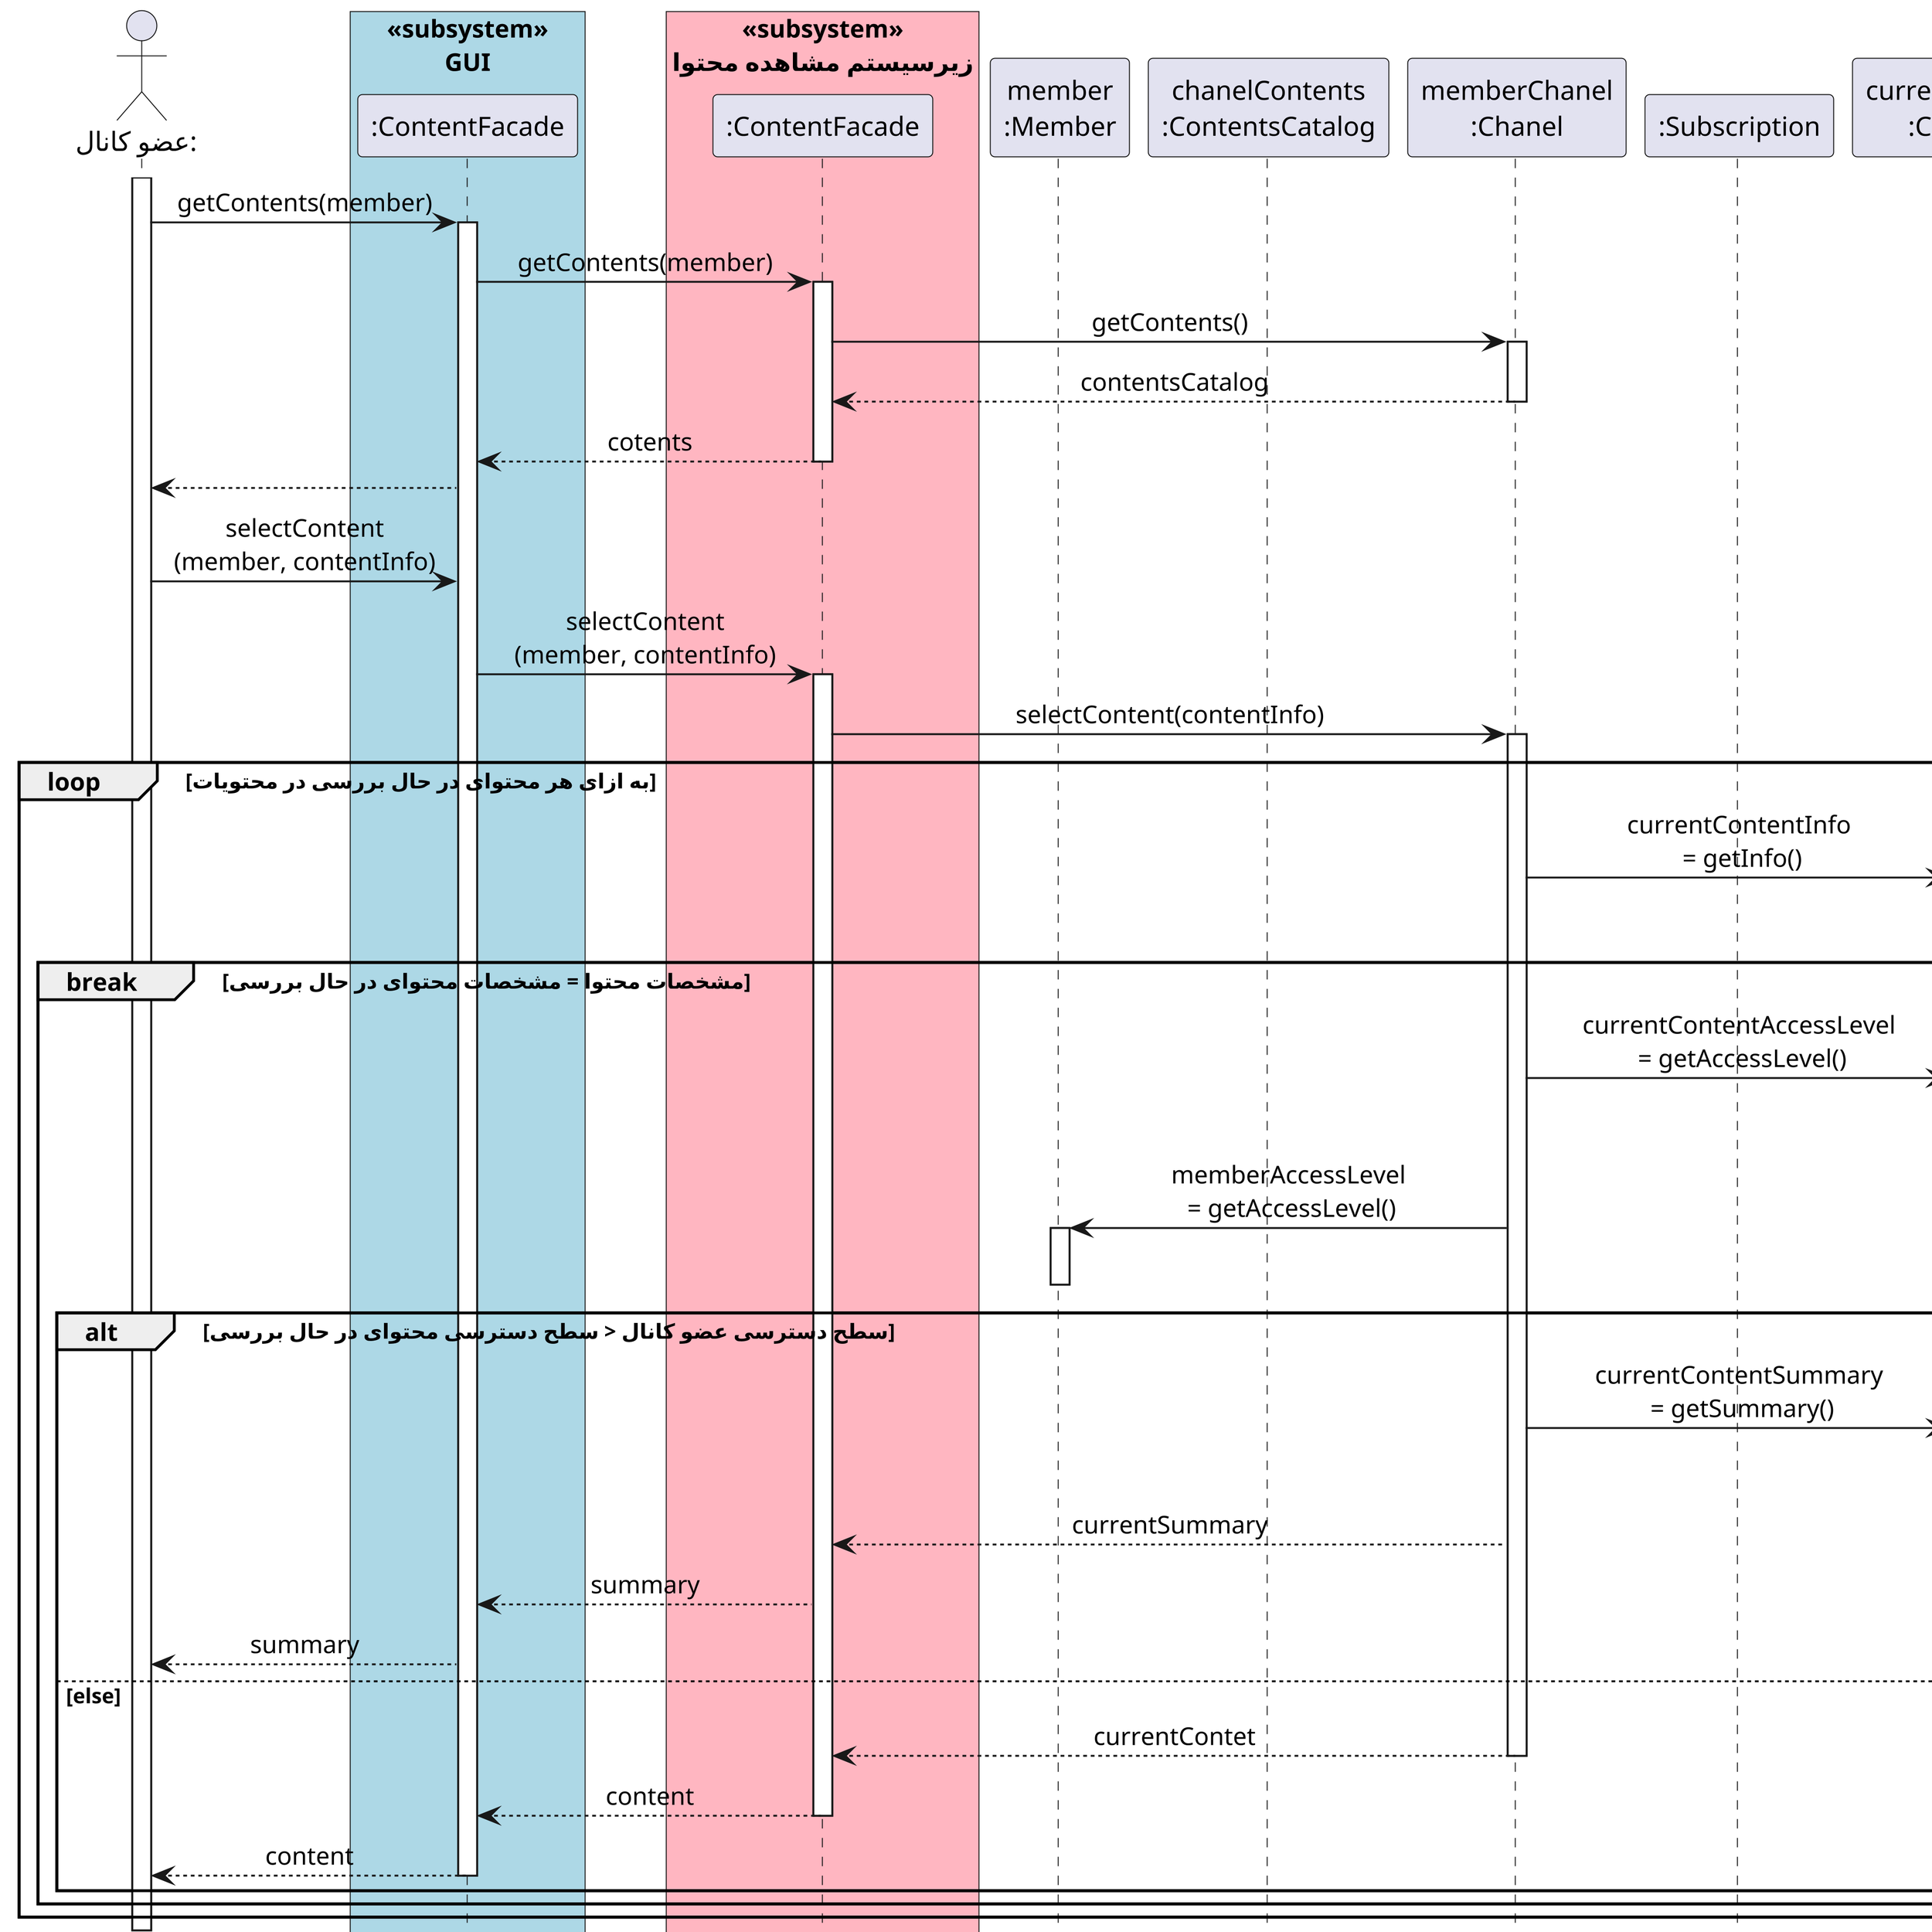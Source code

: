 @startuml see_content


scale 4
skinparam DefaultFontName Vazir
skinparam DefaultTextAlignment center


actor ":عضو کانال" as member
box "«subsystem»\nGUI" #LightBlue
participant ":ContentFacade" as ui
end box
box "«subsystem»\nزیرسیستم مشاهده محتوا" #LightPink
participant ":ContentFacade" as contentFacade
end box
participant "member\n:Member" as memberObj
participant "chanelContents\n:ContentsCatalog" as contents
participant "memberChanel\n:Chanel" as chanel
participant ":Subscription" as subscription
participant "currentContent\n:Content" as currentContent


activate member
member -> ui: getContents(member)
activate ui
ui -> contentFacade: getContents(member)
activate contentFacade
contentFacade -> chanel: getContents()
activate chanel
chanel --> contentFacade: contentsCatalog
deactivate chanel
contentFacade --> ui: cotents
deactivate contentFacade
ui --> member

member -> ui : selectContent\n(member, contentInfo)
ui -> contentFacade: selectContent\n(member, contentInfo)
activate contentFacade
contentFacade -> chanel: selectContent(contentInfo)
activate chanel
loop به ازای هر محتوای در حال بررسی در محتویات
    chanel -> currentContent : currentContentInfo\n = getInfo()
    activate currentContent
    deactivate currentContent
    
    break مشخصات محتوا = مشخصات محتوای در حال بررسی
        chanel -> currentContent: currentContentAccessLevel\n = getAccessLevel()
        activate currentContent
        deactivate currentContent
        
        chanel -> memberObj: memberAccessLevel\n = getAccessLevel()
        activate memberObj
        deactivate memberObj
        
        alt سطح دسترسی عضو کانال < سطح دسترسی محتوای در حال بررسی
            chanel -> currentContent: currentContentSummary\n = getSummary()
            activate currentContent
            deactivate currentContent
            chanel --> contentFacade: currentSummary
            contentFacade --> ui: summary
            ui --> member: summary
        else else
            chanel --> contentFacade: currentContet
            deactivate chanel
            contentFacade --> ui: content
            deactivate contentFacade
            ui --> member: content
            deactivate ui
        end
    end
end

deactivate member


@enduml